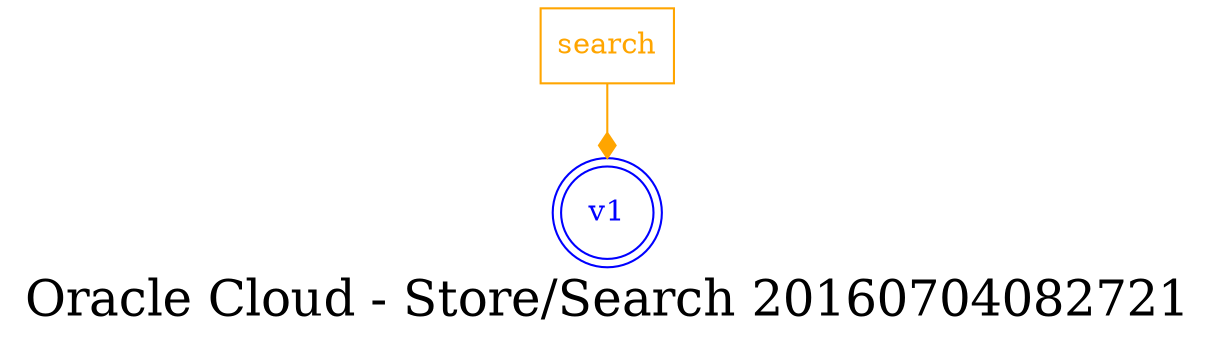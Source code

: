 digraph LexiconGraph {
graph[label="Oracle Cloud - Store/Search 20160704082721", fontsize=24]
splines=true
"v1" [color=blue, fontcolor=blue, shape=doublecircle]
"search" [color=orange, fontcolor=orange, shape=box]
"search" -> "v1" [color=orange, fontcolor=orange, arrowhead=diamond, arrowtail=none]
}
